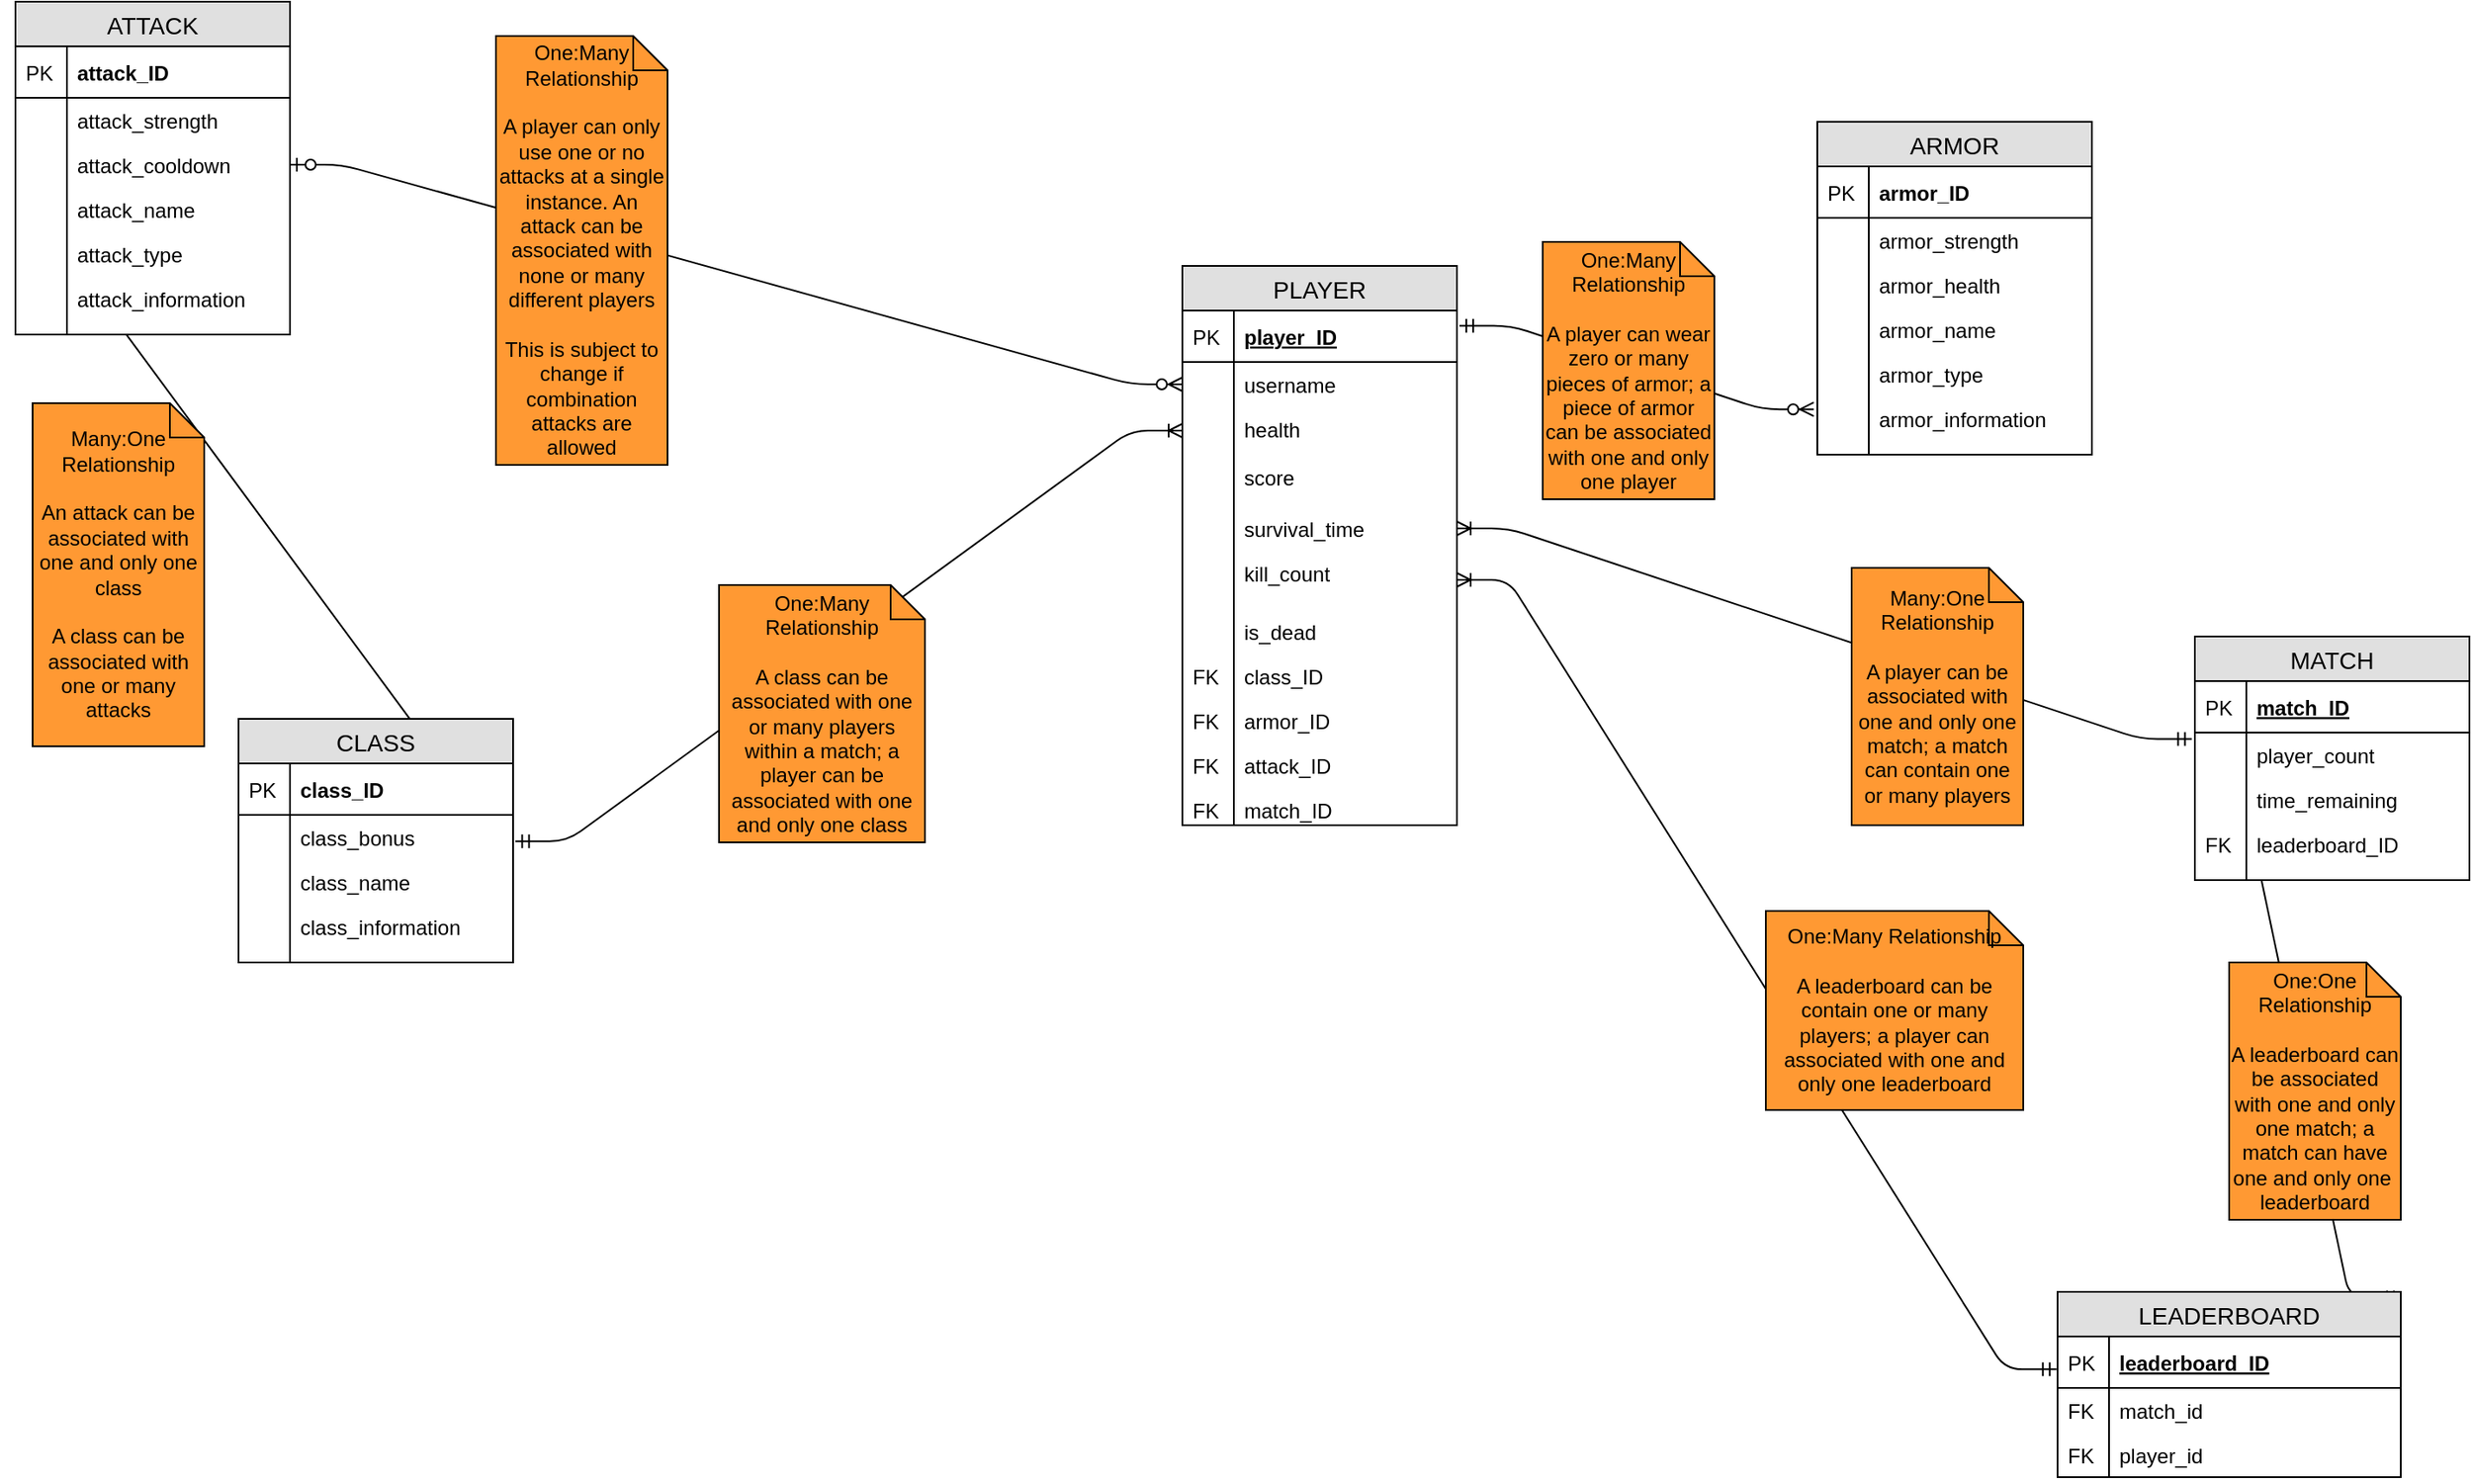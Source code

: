 <mxfile version="13.6.2" type="device"><diagram id="R2lEEEUBdFMjLlhIrx00" name="Page-1"><mxGraphModel dx="2008" dy="1775" grid="1" gridSize="10" guides="1" tooltips="1" connect="1" arrows="1" fold="1" page="1" pageScale="1" pageWidth="850" pageHeight="1100" math="0" shadow="0" extFonts="Permanent Marker^https://fonts.googleapis.com/css?family=Permanent+Marker"><root><mxCell id="0"/><mxCell id="1" parent="0"/><mxCell id="u8r4atgd4e7ZIDanf7BI-53" value="" style="edgeStyle=entityRelationEdgeStyle;fontSize=12;html=1;endArrow=ERmandOne;startArrow=ERoneToMany;entryX=-0.011;entryY=0.143;entryDx=0;entryDy=0;entryPerimeter=0;exitX=1;exitY=0.5;exitDx=0;exitDy=0;" parent="1" source="D_x3WBkVAasMpMiy9x4C-52" target="D_x3WBkVAasMpMiy9x4C-61" edge="1"><mxGeometry width="100" height="100" relative="1" as="geometry"><mxPoint x="610" y="-31" as="sourcePoint"/><mxPoint x="930" y="170" as="targetPoint"/></mxGeometry></mxCell><mxCell id="u8r4atgd4e7ZIDanf7BI-45" value="" style="edgeStyle=entityRelationEdgeStyle;fontSize=12;html=1;endArrow=ERoneToMany;startArrow=ERmandOne;entryX=0;entryY=0.5;entryDx=0;entryDy=0;exitX=1;exitY=0.5;exitDx=0;exitDy=0;" parent="1" source="u8r4atgd4e7ZIDanf7BI-26" target="D_x3WBkVAasMpMiy9x4C-38" edge="1"><mxGeometry width="100" height="100" relative="1" as="geometry"><mxPoint x="120" y="-52" as="sourcePoint"/><mxPoint x="120" y="-255" as="targetPoint"/><Array as="points"><mxPoint x="120" y="-100"/></Array></mxGeometry></mxCell><mxCell id="D_x3WBkVAasMpMiy9x4C-56" value="" style="edgeStyle=entityRelationEdgeStyle;fontSize=12;html=1;endArrow=ERzeroToMany;startArrow=ERzeroToOne;exitX=1;exitY=0.5;exitDx=0;exitDy=0;entryX=0;entryY=0.5;entryDx=0;entryDy=0;" parent="1" source="D_x3WBkVAasMpMiy9x4C-17" target="D_x3WBkVAasMpMiy9x4C-26" edge="1"><mxGeometry width="100" height="100" relative="1" as="geometry"><mxPoint x="300" y="289" as="sourcePoint"/><mxPoint x="420" y="150" as="targetPoint"/></mxGeometry></mxCell><mxCell id="D_x3WBkVAasMpMiy9x4C-57" value="One:Many Relationship&lt;br&gt;&lt;br&gt;A player can only use one or no attacks at a single instance. An attack can be associated with none or many different players&lt;br&gt;&lt;br&gt;This is subject to change if combination attacks are allowed" style="shape=note;size=20;whiteSpace=wrap;html=1;fillColor=#FF9933;" parent="1" vertex="1"><mxGeometry x="50" y="-380" width="100" height="250" as="geometry"/></mxCell><mxCell id="D_x3WBkVAasMpMiy9x4C-132" value="" style="edgeStyle=entityRelationEdgeStyle;fontSize=12;html=1;endArrow=ERmandOne;startArrow=ERmandOne;exitX=1;exitY=0.03;exitDx=0;exitDy=0;exitPerimeter=0;entryX=0;entryY=0.692;entryDx=0;entryDy=0;entryPerimeter=0;" parent="1" source="D_x3WBkVAasMpMiy9x4C-100" target="D_x3WBkVAasMpMiy9x4C-63" edge="1"><mxGeometry width="100" height="100" relative="1" as="geometry"><mxPoint x="300" y="501" as="sourcePoint"/><mxPoint x="720" y="170" as="targetPoint"/></mxGeometry></mxCell><mxCell id="D_x3WBkVAasMpMiy9x4C-134" value="One:One Relationship&lt;br&gt;&lt;br&gt;A leaderboard can be associated with one and only one match; a match can have one and only one&amp;nbsp;&lt;br&gt;leaderboard" style="shape=note;size=20;whiteSpace=wrap;html=1;fillColor=#FF9933;" parent="1" vertex="1"><mxGeometry x="1060" y="160" width="100" height="150" as="geometry"/></mxCell><mxCell id="u8r4atgd4e7ZIDanf7BI-21" value="" style="edgeStyle=entityRelationEdgeStyle;fontSize=12;html=1;endArrow=ERzeroToMany;startArrow=ERmandOne;entryX=-0.013;entryY=0.292;entryDx=0;entryDy=0;entryPerimeter=0;exitX=1.009;exitY=0.294;exitDx=0;exitDy=0;exitPerimeter=0;" parent="1" source="D_x3WBkVAasMpMiy9x4C-24" target="u8r4atgd4e7ZIDanf7BI-15" edge="1"><mxGeometry width="100" height="100" relative="1" as="geometry"><mxPoint x="640" y="-70" as="sourcePoint"/><mxPoint x="740" y="-170" as="targetPoint"/></mxGeometry></mxCell><mxCell id="u8r4atgd4e7ZIDanf7BI-22" value="One:Many Relationship&lt;br&gt;&lt;br&gt;A player can wear zero or many pieces of armor; a piece of armor can be associated with one and only one player" style="shape=note;size=20;whiteSpace=wrap;html=1;fillColor=#FF9933;" parent="1" vertex="1"><mxGeometry x="660" y="-260" width="100" height="150" as="geometry"/></mxCell><mxCell id="u8r4atgd4e7ZIDanf7BI-4" value="ARMOR" style="swimlane;fontStyle=0;childLayout=stackLayout;horizontal=1;startSize=26;fillColor=#e0e0e0;horizontalStack=0;resizeParent=1;resizeParentMax=0;resizeLast=0;collapsible=1;marginBottom=0;swimlaneFillColor=#ffffff;align=center;fontSize=14;" parent="1" vertex="1"><mxGeometry x="820" y="-330" width="160" height="194" as="geometry"/></mxCell><mxCell id="u8r4atgd4e7ZIDanf7BI-5" value="armor_ID" style="shape=partialRectangle;top=0;left=0;right=0;bottom=1;align=left;verticalAlign=middle;fillColor=none;spacingLeft=34;spacingRight=4;overflow=hidden;rotatable=0;points=[[0,0.5],[1,0.5]];portConstraint=eastwest;dropTarget=0;fontStyle=1;fontSize=12;" parent="u8r4atgd4e7ZIDanf7BI-4" vertex="1"><mxGeometry y="26" width="160" height="30" as="geometry"/></mxCell><mxCell id="u8r4atgd4e7ZIDanf7BI-6" value="PK" style="shape=partialRectangle;top=0;left=0;bottom=0;fillColor=none;align=left;verticalAlign=middle;spacingLeft=4;spacingRight=4;overflow=hidden;rotatable=0;points=[];portConstraint=eastwest;part=1;fontSize=12;" parent="u8r4atgd4e7ZIDanf7BI-5" vertex="1" connectable="0"><mxGeometry width="30" height="30" as="geometry"/></mxCell><mxCell id="u8r4atgd4e7ZIDanf7BI-7" value="armor_strength" style="shape=partialRectangle;top=0;left=0;right=0;bottom=0;align=left;verticalAlign=top;fillColor=none;spacingLeft=34;spacingRight=4;overflow=hidden;rotatable=0;points=[[0,0.5],[1,0.5]];portConstraint=eastwest;dropTarget=0;fontSize=12;" parent="u8r4atgd4e7ZIDanf7BI-4" vertex="1"><mxGeometry y="56" width="160" height="26" as="geometry"/></mxCell><mxCell id="u8r4atgd4e7ZIDanf7BI-8" value="" style="shape=partialRectangle;top=0;left=0;bottom=0;fillColor=none;align=left;verticalAlign=top;spacingLeft=4;spacingRight=4;overflow=hidden;rotatable=0;points=[];portConstraint=eastwest;part=1;fontSize=12;" parent="u8r4atgd4e7ZIDanf7BI-7" vertex="1" connectable="0"><mxGeometry width="30" height="26" as="geometry"/></mxCell><mxCell id="u8r4atgd4e7ZIDanf7BI-9" value="armor_health" style="shape=partialRectangle;top=0;left=0;right=0;bottom=0;align=left;verticalAlign=top;fillColor=none;spacingLeft=34;spacingRight=4;overflow=hidden;rotatable=0;points=[[0,0.5],[1,0.5]];portConstraint=eastwest;dropTarget=0;fontSize=12;" parent="u8r4atgd4e7ZIDanf7BI-4" vertex="1"><mxGeometry y="82" width="160" height="26" as="geometry"/></mxCell><mxCell id="u8r4atgd4e7ZIDanf7BI-10" value="" style="shape=partialRectangle;top=0;left=0;bottom=0;fillColor=none;align=left;verticalAlign=top;spacingLeft=4;spacingRight=4;overflow=hidden;rotatable=0;points=[];portConstraint=eastwest;part=1;fontSize=12;" parent="u8r4atgd4e7ZIDanf7BI-9" vertex="1" connectable="0"><mxGeometry width="30" height="26" as="geometry"/></mxCell><mxCell id="u8r4atgd4e7ZIDanf7BI-11" value="armor_name" style="shape=partialRectangle;top=0;left=0;right=0;bottom=0;align=left;verticalAlign=top;fillColor=none;spacingLeft=34;spacingRight=4;overflow=hidden;rotatable=0;points=[[0,0.5],[1,0.5]];portConstraint=eastwest;dropTarget=0;fontSize=12;" parent="u8r4atgd4e7ZIDanf7BI-4" vertex="1"><mxGeometry y="108" width="160" height="26" as="geometry"/></mxCell><mxCell id="u8r4atgd4e7ZIDanf7BI-12" value="" style="shape=partialRectangle;top=0;left=0;bottom=0;fillColor=none;align=left;verticalAlign=top;spacingLeft=4;spacingRight=4;overflow=hidden;rotatable=0;points=[];portConstraint=eastwest;part=1;fontSize=12;" parent="u8r4atgd4e7ZIDanf7BI-11" vertex="1" connectable="0"><mxGeometry width="30" height="26" as="geometry"/></mxCell><mxCell id="u8r4atgd4e7ZIDanf7BI-13" value="armor_type" style="shape=partialRectangle;top=0;left=0;right=0;bottom=0;align=left;verticalAlign=top;fillColor=none;spacingLeft=34;spacingRight=4;overflow=hidden;rotatable=0;points=[[0,0.5],[1,0.5]];portConstraint=eastwest;dropTarget=0;fontSize=12;" parent="u8r4atgd4e7ZIDanf7BI-4" vertex="1"><mxGeometry y="134" width="160" height="26" as="geometry"/></mxCell><mxCell id="u8r4atgd4e7ZIDanf7BI-14" value="" style="shape=partialRectangle;top=0;left=0;bottom=0;fillColor=none;align=left;verticalAlign=top;spacingLeft=4;spacingRight=4;overflow=hidden;rotatable=0;points=[];portConstraint=eastwest;part=1;fontSize=12;" parent="u8r4atgd4e7ZIDanf7BI-13" vertex="1" connectable="0"><mxGeometry width="30" height="26" as="geometry"/></mxCell><mxCell id="u8r4atgd4e7ZIDanf7BI-15" value="armor_information" style="shape=partialRectangle;top=0;left=0;right=0;bottom=0;align=left;verticalAlign=top;fillColor=none;spacingLeft=34;spacingRight=4;overflow=hidden;rotatable=0;points=[[0,0.5],[1,0.5]];portConstraint=eastwest;dropTarget=0;fontSize=12;" parent="u8r4atgd4e7ZIDanf7BI-4" vertex="1"><mxGeometry y="160" width="160" height="26" as="geometry"/></mxCell><mxCell id="u8r4atgd4e7ZIDanf7BI-16" value="" style="shape=partialRectangle;top=0;left=0;bottom=0;fillColor=none;align=left;verticalAlign=top;spacingLeft=4;spacingRight=4;overflow=hidden;rotatable=0;points=[];portConstraint=eastwest;part=1;fontSize=12;" parent="u8r4atgd4e7ZIDanf7BI-15" vertex="1" connectable="0"><mxGeometry width="30" height="26" as="geometry"/></mxCell><mxCell id="u8r4atgd4e7ZIDanf7BI-19" value="" style="shape=partialRectangle;top=0;left=0;right=0;bottom=0;align=left;verticalAlign=top;fillColor=none;spacingLeft=34;spacingRight=4;overflow=hidden;rotatable=0;points=[[0,0.5],[1,0.5]];portConstraint=eastwest;dropTarget=0;fontSize=12;" parent="u8r4atgd4e7ZIDanf7BI-4" vertex="1"><mxGeometry y="186" width="160" height="8" as="geometry"/></mxCell><mxCell id="u8r4atgd4e7ZIDanf7BI-20" value="" style="shape=partialRectangle;top=0;left=0;bottom=0;fillColor=none;align=left;verticalAlign=top;spacingLeft=4;spacingRight=4;overflow=hidden;rotatable=0;points=[];portConstraint=eastwest;part=1;fontSize=12;" parent="u8r4atgd4e7ZIDanf7BI-19" vertex="1" connectable="0"><mxGeometry width="30" height="8" as="geometry"/></mxCell><mxCell id="u8r4atgd4e7ZIDanf7BI-42" value="" style="edgeStyle=entityRelationEdgeStyle;fontSize=12;html=1;endArrow=ERoneToMany;startArrow=ERmandOne;entryX=0;entryY=0.5;entryDx=0;entryDy=0;exitX=1.008;exitY=0.591;exitDx=0;exitDy=0;exitPerimeter=0;" parent="1" source="u8r4atgd4e7ZIDanf7BI-28" target="D_x3WBkVAasMpMiy9x4C-48" edge="1"><mxGeometry width="100" height="100" relative="1" as="geometry"><mxPoint x="-30" y="217" as="sourcePoint"/><mxPoint x="350" y="-368" as="targetPoint"/></mxGeometry></mxCell><mxCell id="u8r4atgd4e7ZIDanf7BI-43" value="Many:One Relationship&lt;br&gt;&lt;br&gt;An attack can be associated with one and only one class&lt;br&gt;&lt;br&gt;A class can be associated with one or many attacks" style="shape=note;size=20;whiteSpace=wrap;html=1;fillColor=#FF9933;" parent="1" vertex="1"><mxGeometry x="-220" y="-166" width="100" height="200" as="geometry"/></mxCell><mxCell id="u8r4atgd4e7ZIDanf7BI-47" value="One:Many Relationship&lt;br&gt;&lt;br&gt;A class can be associated with one or many players within a match; a player can be associated with one and only one class" style="shape=note;size=20;whiteSpace=wrap;html=1;fillColor=#FF9933;" parent="1" vertex="1"><mxGeometry x="180" y="-60" width="120" height="150" as="geometry"/></mxCell><mxCell id="D_x3WBkVAasMpMiy9x4C-23" value="PLAYER" style="swimlane;fontStyle=0;childLayout=stackLayout;horizontal=1;startSize=26;fillColor=#e0e0e0;horizontalStack=0;resizeParent=1;resizeParentMax=0;resizeLast=0;collapsible=1;marginBottom=0;swimlaneFillColor=#ffffff;align=center;fontSize=14;" parent="1" vertex="1"><mxGeometry x="450" y="-246" width="160" height="326" as="geometry"/></mxCell><mxCell id="D_x3WBkVAasMpMiy9x4C-24" value="player_ID" style="shape=partialRectangle;top=0;left=0;right=0;bottom=1;align=left;verticalAlign=middle;fillColor=none;spacingLeft=34;spacingRight=4;overflow=hidden;rotatable=0;points=[[0,0.5],[1,0.5]];portConstraint=eastwest;dropTarget=0;fontStyle=5;fontSize=12;" parent="D_x3WBkVAasMpMiy9x4C-23" vertex="1"><mxGeometry y="26" width="160" height="30" as="geometry"/></mxCell><mxCell id="D_x3WBkVAasMpMiy9x4C-25" value="PK" style="shape=partialRectangle;top=0;left=0;bottom=0;fillColor=none;align=left;verticalAlign=middle;spacingLeft=4;spacingRight=4;overflow=hidden;rotatable=0;points=[];portConstraint=eastwest;part=1;fontSize=12;" parent="D_x3WBkVAasMpMiy9x4C-24" vertex="1" connectable="0"><mxGeometry width="30" height="30" as="geometry"/></mxCell><mxCell id="D_x3WBkVAasMpMiy9x4C-26" value="username" style="shape=partialRectangle;top=0;left=0;right=0;bottom=0;align=left;verticalAlign=top;fillColor=none;spacingLeft=34;spacingRight=4;overflow=hidden;rotatable=0;points=[[0,0.5],[1,0.5]];portConstraint=eastwest;dropTarget=0;fontSize=12;" parent="D_x3WBkVAasMpMiy9x4C-23" vertex="1"><mxGeometry y="56" width="160" height="26" as="geometry"/></mxCell><mxCell id="D_x3WBkVAasMpMiy9x4C-27" value="" style="shape=partialRectangle;top=0;left=0;bottom=0;fillColor=none;align=left;verticalAlign=top;spacingLeft=4;spacingRight=4;overflow=hidden;rotatable=0;points=[];portConstraint=eastwest;part=1;fontSize=12;" parent="D_x3WBkVAasMpMiy9x4C-26" vertex="1" connectable="0"><mxGeometry width="30" height="26" as="geometry"/></mxCell><mxCell id="D_x3WBkVAasMpMiy9x4C-48" value="health" style="shape=partialRectangle;top=0;left=0;right=0;bottom=0;align=left;verticalAlign=top;fillColor=none;spacingLeft=34;spacingRight=4;overflow=hidden;rotatable=0;points=[[0,0.5],[1,0.5]];portConstraint=eastwest;dropTarget=0;fontSize=12;" parent="D_x3WBkVAasMpMiy9x4C-23" vertex="1"><mxGeometry y="82" width="160" height="28" as="geometry"/></mxCell><mxCell id="D_x3WBkVAasMpMiy9x4C-49" value="" style="shape=partialRectangle;top=0;left=0;bottom=0;fillColor=none;align=left;verticalAlign=top;spacingLeft=4;spacingRight=4;overflow=hidden;rotatable=0;points=[];portConstraint=eastwest;part=1;fontSize=12;" parent="D_x3WBkVAasMpMiy9x4C-48" vertex="1" connectable="0"><mxGeometry width="30" height="28" as="geometry"/></mxCell><mxCell id="u8r4atgd4e7ZIDanf7BI-72" value="score&#10;" style="shape=partialRectangle;top=0;left=0;right=0;bottom=0;align=left;verticalAlign=top;fillColor=none;spacingLeft=34;spacingRight=4;overflow=hidden;rotatable=0;points=[[0,0.5],[1,0.5]];portConstraint=eastwest;dropTarget=0;fontSize=12;" parent="D_x3WBkVAasMpMiy9x4C-23" vertex="1"><mxGeometry y="110" width="160" height="30" as="geometry"/></mxCell><mxCell id="u8r4atgd4e7ZIDanf7BI-73" value="" style="shape=partialRectangle;top=0;left=0;bottom=0;fillColor=none;align=left;verticalAlign=top;spacingLeft=4;spacingRight=4;overflow=hidden;rotatable=0;points=[];portConstraint=eastwest;part=1;fontSize=12;" parent="u8r4atgd4e7ZIDanf7BI-72" vertex="1" connectable="0"><mxGeometry width="30" height="30" as="geometry"/></mxCell><mxCell id="D_x3WBkVAasMpMiy9x4C-52" value="survival_time" style="shape=partialRectangle;top=0;left=0;right=0;bottom=0;align=left;verticalAlign=top;fillColor=none;spacingLeft=34;spacingRight=4;overflow=hidden;rotatable=0;points=[[0,0.5],[1,0.5]];portConstraint=eastwest;dropTarget=0;fontSize=12;" parent="D_x3WBkVAasMpMiy9x4C-23" vertex="1"><mxGeometry y="140" width="160" height="26" as="geometry"/></mxCell><mxCell id="D_x3WBkVAasMpMiy9x4C-53" value="" style="shape=partialRectangle;top=0;left=0;bottom=0;fillColor=none;align=left;verticalAlign=top;spacingLeft=4;spacingRight=4;overflow=hidden;rotatable=0;points=[];portConstraint=eastwest;part=1;fontSize=12;" parent="D_x3WBkVAasMpMiy9x4C-52" vertex="1" connectable="0"><mxGeometry width="30" height="26" as="geometry"/></mxCell><mxCell id="D_x3WBkVAasMpMiy9x4C-30" value="kill_count" style="shape=partialRectangle;top=0;left=0;right=0;bottom=0;align=left;verticalAlign=top;fillColor=none;spacingLeft=34;spacingRight=4;overflow=hidden;rotatable=0;points=[[0,0.5],[1,0.5]];portConstraint=eastwest;dropTarget=0;fontSize=12;" parent="D_x3WBkVAasMpMiy9x4C-23" vertex="1"><mxGeometry y="166" width="160" height="34" as="geometry"/></mxCell><mxCell id="D_x3WBkVAasMpMiy9x4C-31" value="" style="shape=partialRectangle;top=0;left=0;bottom=0;fillColor=none;align=left;verticalAlign=top;spacingLeft=4;spacingRight=4;overflow=hidden;rotatable=0;points=[];portConstraint=eastwest;part=1;fontSize=12;" parent="D_x3WBkVAasMpMiy9x4C-30" vertex="1" connectable="0"><mxGeometry width="30" height="34" as="geometry"/></mxCell><mxCell id="AInrQv52wTnlDQUxydWt-1" value="is_dead" style="shape=partialRectangle;top=0;left=0;right=0;bottom=0;align=left;verticalAlign=top;fillColor=none;spacingLeft=34;spacingRight=4;overflow=hidden;rotatable=0;points=[[0,0.5],[1,0.5]];portConstraint=eastwest;dropTarget=0;fontSize=12;" parent="D_x3WBkVAasMpMiy9x4C-23" vertex="1"><mxGeometry y="200" width="160" height="26" as="geometry"/></mxCell><mxCell id="AInrQv52wTnlDQUxydWt-2" value="" style="shape=partialRectangle;top=0;left=0;bottom=0;fillColor=none;align=left;verticalAlign=top;spacingLeft=4;spacingRight=4;overflow=hidden;rotatable=0;points=[];portConstraint=eastwest;part=1;fontSize=12;" parent="AInrQv52wTnlDQUxydWt-1" vertex="1" connectable="0"><mxGeometry width="30" height="26" as="geometry"/></mxCell><mxCell id="u8r4atgd4e7ZIDanf7BI-60" value="class_ID" style="shape=partialRectangle;top=0;left=0;right=0;bottom=0;align=left;verticalAlign=top;fillColor=none;spacingLeft=34;spacingRight=4;overflow=hidden;rotatable=0;points=[[0,0.5],[1,0.5]];portConstraint=eastwest;dropTarget=0;fontSize=12;" parent="D_x3WBkVAasMpMiy9x4C-23" vertex="1"><mxGeometry y="226" width="160" height="26" as="geometry"/></mxCell><mxCell id="u8r4atgd4e7ZIDanf7BI-61" value="FK" style="shape=partialRectangle;top=0;left=0;bottom=0;fillColor=none;align=left;verticalAlign=top;spacingLeft=4;spacingRight=4;overflow=hidden;rotatable=0;points=[];portConstraint=eastwest;part=1;fontSize=12;" parent="u8r4atgd4e7ZIDanf7BI-60" vertex="1" connectable="0"><mxGeometry width="30" height="26" as="geometry"/></mxCell><mxCell id="u8r4atgd4e7ZIDanf7BI-62" value="armor_ID" style="shape=partialRectangle;top=0;left=0;right=0;bottom=0;align=left;verticalAlign=top;fillColor=none;spacingLeft=34;spacingRight=4;overflow=hidden;rotatable=0;points=[[0,0.5],[1,0.5]];portConstraint=eastwest;dropTarget=0;fontSize=12;" parent="D_x3WBkVAasMpMiy9x4C-23" vertex="1"><mxGeometry y="252" width="160" height="26" as="geometry"/></mxCell><mxCell id="u8r4atgd4e7ZIDanf7BI-63" value="FK" style="shape=partialRectangle;top=0;left=0;bottom=0;fillColor=none;align=left;verticalAlign=top;spacingLeft=4;spacingRight=4;overflow=hidden;rotatable=0;points=[];portConstraint=eastwest;part=1;fontSize=12;" parent="u8r4atgd4e7ZIDanf7BI-62" vertex="1" connectable="0"><mxGeometry width="30" height="26" as="geometry"/></mxCell><mxCell id="u8r4atgd4e7ZIDanf7BI-64" value="attack_ID" style="shape=partialRectangle;top=0;left=0;right=0;bottom=0;align=left;verticalAlign=top;fillColor=none;spacingLeft=34;spacingRight=4;overflow=hidden;rotatable=0;points=[[0,0.5],[1,0.5]];portConstraint=eastwest;dropTarget=0;fontSize=12;" parent="D_x3WBkVAasMpMiy9x4C-23" vertex="1"><mxGeometry y="278" width="160" height="26" as="geometry"/></mxCell><mxCell id="u8r4atgd4e7ZIDanf7BI-65" value="FK" style="shape=partialRectangle;top=0;left=0;bottom=0;fillColor=none;align=left;verticalAlign=top;spacingLeft=4;spacingRight=4;overflow=hidden;rotatable=0;points=[];portConstraint=eastwest;part=1;fontSize=12;" parent="u8r4atgd4e7ZIDanf7BI-64" vertex="1" connectable="0"><mxGeometry width="30" height="26" as="geometry"/></mxCell><mxCell id="u8r4atgd4e7ZIDanf7BI-66" value="match_ID" style="shape=partialRectangle;top=0;left=0;right=0;bottom=0;align=left;verticalAlign=top;fillColor=none;spacingLeft=34;spacingRight=4;overflow=hidden;rotatable=0;points=[[0,0.5],[1,0.5]];portConstraint=eastwest;dropTarget=0;fontSize=12;" parent="D_x3WBkVAasMpMiy9x4C-23" vertex="1"><mxGeometry y="304" width="160" height="22" as="geometry"/></mxCell><mxCell id="u8r4atgd4e7ZIDanf7BI-67" value="FK" style="shape=partialRectangle;top=0;left=0;bottom=0;fillColor=none;align=left;verticalAlign=top;spacingLeft=4;spacingRight=4;overflow=hidden;rotatable=0;points=[];portConstraint=eastwest;part=1;fontSize=12;" parent="u8r4atgd4e7ZIDanf7BI-66" vertex="1" connectable="0"><mxGeometry width="30" height="22" as="geometry"/></mxCell><mxCell id="u8r4atgd4e7ZIDanf7BI-52" value="Many:One Relationship&lt;br&gt;&lt;br&gt;A player can be associated with one and only one match; a match can contain one or many players" style="shape=note;size=20;whiteSpace=wrap;html=1;fillColor=#FF9933;" parent="1" vertex="1"><mxGeometry x="840" y="-70" width="100" height="150" as="geometry"/></mxCell><mxCell id="u8r4atgd4e7ZIDanf7BI-108" value="" style="edgeStyle=entityRelationEdgeStyle;fontSize=12;html=1;endArrow=ERmandOne;startArrow=ERoneToMany;entryX=-0.003;entryY=0.638;entryDx=0;entryDy=0;entryPerimeter=0;" parent="1" source="D_x3WBkVAasMpMiy9x4C-30" target="D_x3WBkVAasMpMiy9x4C-101" edge="1"><mxGeometry width="100" height="100" relative="1" as="geometry"><mxPoint x="611.76" y="101.28" as="sourcePoint"/><mxPoint x="480" y="310" as="targetPoint"/></mxGeometry></mxCell><mxCell id="u8r4atgd4e7ZIDanf7BI-109" value="One:Many Relationship&lt;br&gt;&lt;br&gt;A leaderboard can be contain one or many players; a player can associated with one and only one leaderboard" style="shape=note;size=20;whiteSpace=wrap;html=1;fillColor=#FF9933;" parent="1" vertex="1"><mxGeometry x="790" y="130" width="150" height="116" as="geometry"/></mxCell><mxCell id="D_x3WBkVAasMpMiy9x4C-58" value="MATCH" style="swimlane;fontStyle=0;childLayout=stackLayout;horizontal=1;startSize=26;fillColor=#e0e0e0;horizontalStack=0;resizeParent=1;resizeParentMax=0;resizeLast=0;collapsible=1;marginBottom=0;swimlaneFillColor=#ffffff;align=center;fontSize=14;" parent="1" vertex="1"><mxGeometry x="1040" y="-30" width="160" height="142" as="geometry"/></mxCell><mxCell id="D_x3WBkVAasMpMiy9x4C-59" value="match_ID" style="shape=partialRectangle;top=0;left=0;right=0;bottom=1;align=left;verticalAlign=middle;fillColor=none;spacingLeft=34;spacingRight=4;overflow=hidden;rotatable=0;points=[[0,0.5],[1,0.5]];portConstraint=eastwest;dropTarget=0;fontStyle=5;fontSize=12;" parent="D_x3WBkVAasMpMiy9x4C-58" vertex="1"><mxGeometry y="26" width="160" height="30" as="geometry"/></mxCell><mxCell id="D_x3WBkVAasMpMiy9x4C-60" value="PK" style="shape=partialRectangle;top=0;left=0;bottom=0;fillColor=none;align=left;verticalAlign=middle;spacingLeft=4;spacingRight=4;overflow=hidden;rotatable=0;points=[];portConstraint=eastwest;part=1;fontSize=12;" parent="D_x3WBkVAasMpMiy9x4C-59" vertex="1" connectable="0"><mxGeometry width="30" height="30" as="geometry"/></mxCell><mxCell id="D_x3WBkVAasMpMiy9x4C-61" value="player_count" style="shape=partialRectangle;top=0;left=0;right=0;bottom=0;align=left;verticalAlign=top;fillColor=none;spacingLeft=34;spacingRight=4;overflow=hidden;rotatable=0;points=[[0,0.5],[1,0.5]];portConstraint=eastwest;dropTarget=0;fontSize=12;" parent="D_x3WBkVAasMpMiy9x4C-58" vertex="1"><mxGeometry y="56" width="160" height="26" as="geometry"/></mxCell><mxCell id="D_x3WBkVAasMpMiy9x4C-62" value="" style="shape=partialRectangle;top=0;left=0;bottom=0;fillColor=none;align=left;verticalAlign=top;spacingLeft=4;spacingRight=4;overflow=hidden;rotatable=0;points=[];portConstraint=eastwest;part=1;fontSize=12;" parent="D_x3WBkVAasMpMiy9x4C-61" vertex="1" connectable="0"><mxGeometry width="30" height="26" as="geometry"/></mxCell><mxCell id="D_x3WBkVAasMpMiy9x4C-63" value="time_remaining" style="shape=partialRectangle;top=0;left=0;right=0;bottom=0;align=left;verticalAlign=top;fillColor=none;spacingLeft=34;spacingRight=4;overflow=hidden;rotatable=0;points=[[0,0.5],[1,0.5]];portConstraint=eastwest;dropTarget=0;fontSize=12;" parent="D_x3WBkVAasMpMiy9x4C-58" vertex="1"><mxGeometry y="82" width="160" height="26" as="geometry"/></mxCell><mxCell id="D_x3WBkVAasMpMiy9x4C-64" value="" style="shape=partialRectangle;top=0;left=0;bottom=0;fillColor=none;align=left;verticalAlign=top;spacingLeft=4;spacingRight=4;overflow=hidden;rotatable=0;points=[];portConstraint=eastwest;part=1;fontSize=12;" parent="D_x3WBkVAasMpMiy9x4C-63" vertex="1" connectable="0"><mxGeometry width="30" height="26" as="geometry"/></mxCell><mxCell id="D_x3WBkVAasMpMiy9x4C-65" value="leaderboard_ID" style="shape=partialRectangle;top=0;left=0;right=0;bottom=0;align=left;verticalAlign=top;fillColor=none;spacingLeft=34;spacingRight=4;overflow=hidden;rotatable=0;points=[[0,0.5],[1,0.5]];portConstraint=eastwest;dropTarget=0;fontSize=12;" parent="D_x3WBkVAasMpMiy9x4C-58" vertex="1"><mxGeometry y="108" width="160" height="26" as="geometry"/></mxCell><mxCell id="D_x3WBkVAasMpMiy9x4C-66" value="FK" style="shape=partialRectangle;top=0;left=0;bottom=0;fillColor=none;align=left;verticalAlign=top;spacingLeft=4;spacingRight=4;overflow=hidden;rotatable=0;points=[];portConstraint=eastwest;part=1;fontSize=12;" parent="D_x3WBkVAasMpMiy9x4C-65" vertex="1" connectable="0"><mxGeometry width="30" height="26" as="geometry"/></mxCell><mxCell id="D_x3WBkVAasMpMiy9x4C-73" value="" style="shape=partialRectangle;top=0;left=0;right=0;bottom=0;align=left;verticalAlign=top;fillColor=none;spacingLeft=34;spacingRight=4;overflow=hidden;rotatable=0;points=[[0,0.5],[1,0.5]];portConstraint=eastwest;dropTarget=0;fontSize=12;" parent="D_x3WBkVAasMpMiy9x4C-58" vertex="1"><mxGeometry y="134" width="160" height="8" as="geometry"/></mxCell><mxCell id="D_x3WBkVAasMpMiy9x4C-74" value="" style="shape=partialRectangle;top=0;left=0;bottom=0;fillColor=none;align=left;verticalAlign=top;spacingLeft=4;spacingRight=4;overflow=hidden;rotatable=0;points=[];portConstraint=eastwest;part=1;fontSize=12;" parent="D_x3WBkVAasMpMiy9x4C-73" vertex="1" connectable="0"><mxGeometry width="30" height="8" as="geometry"/></mxCell><mxCell id="D_x3WBkVAasMpMiy9x4C-100" value="LEADERBOARD" style="swimlane;fontStyle=0;childLayout=stackLayout;horizontal=1;startSize=26;fillColor=#e0e0e0;horizontalStack=0;resizeParent=1;resizeParentMax=0;resizeLast=0;collapsible=1;marginBottom=0;swimlaneFillColor=#ffffff;align=center;fontSize=14;" parent="1" vertex="1"><mxGeometry x="960" y="352" width="200" height="108" as="geometry"/></mxCell><mxCell id="D_x3WBkVAasMpMiy9x4C-101" value="leaderboard_ID" style="shape=partialRectangle;top=0;left=0;right=0;bottom=1;align=left;verticalAlign=middle;fillColor=none;spacingLeft=34;spacingRight=4;overflow=hidden;rotatable=0;points=[[0,0.5],[1,0.5]];portConstraint=eastwest;dropTarget=0;fontStyle=5;fontSize=12;" parent="D_x3WBkVAasMpMiy9x4C-100" vertex="1"><mxGeometry y="26" width="200" height="30" as="geometry"/></mxCell><mxCell id="D_x3WBkVAasMpMiy9x4C-102" value="PK" style="shape=partialRectangle;top=0;left=0;bottom=0;fillColor=none;align=left;verticalAlign=middle;spacingLeft=4;spacingRight=4;overflow=hidden;rotatable=0;points=[];portConstraint=eastwest;part=1;fontSize=12;" parent="D_x3WBkVAasMpMiy9x4C-101" vertex="1" connectable="0"><mxGeometry width="30" height="30" as="geometry"/></mxCell><mxCell id="D_x3WBkVAasMpMiy9x4C-105" value="match_id" style="shape=partialRectangle;top=0;left=0;right=0;bottom=0;align=left;verticalAlign=top;fillColor=none;spacingLeft=34;spacingRight=4;overflow=hidden;rotatable=0;points=[[0,0.5],[1,0.5]];portConstraint=eastwest;dropTarget=0;fontSize=12;" parent="D_x3WBkVAasMpMiy9x4C-100" vertex="1"><mxGeometry y="56" width="200" height="26" as="geometry"/></mxCell><mxCell id="D_x3WBkVAasMpMiy9x4C-106" value="FK" style="shape=partialRectangle;top=0;left=0;bottom=0;fillColor=none;align=left;verticalAlign=top;spacingLeft=4;spacingRight=4;overflow=hidden;rotatable=0;points=[];portConstraint=eastwest;part=1;fontSize=12;" parent="D_x3WBkVAasMpMiy9x4C-105" vertex="1" connectable="0"><mxGeometry width="30" height="26" as="geometry"/></mxCell><mxCell id="D_x3WBkVAasMpMiy9x4C-103" value="player_id" style="shape=partialRectangle;top=0;left=0;right=0;bottom=0;align=left;verticalAlign=top;fillColor=none;spacingLeft=34;spacingRight=4;overflow=hidden;rotatable=0;points=[[0,0.5],[1,0.5]];portConstraint=eastwest;dropTarget=0;fontSize=12;" parent="D_x3WBkVAasMpMiy9x4C-100" vertex="1"><mxGeometry y="82" width="200" height="26" as="geometry"/></mxCell><mxCell id="D_x3WBkVAasMpMiy9x4C-104" value="FK" style="shape=partialRectangle;top=0;left=0;bottom=0;fillColor=none;align=left;verticalAlign=top;spacingLeft=4;spacingRight=4;overflow=hidden;rotatable=0;points=[];portConstraint=eastwest;part=1;fontSize=12;" parent="D_x3WBkVAasMpMiy9x4C-103" vertex="1" connectable="0"><mxGeometry width="30" height="26" as="geometry"/></mxCell><mxCell id="D_x3WBkVAasMpMiy9x4C-12" value="ATTACK" style="swimlane;fontStyle=0;childLayout=stackLayout;horizontal=1;startSize=26;fillColor=#e0e0e0;horizontalStack=0;resizeParent=1;resizeParentMax=0;resizeLast=0;collapsible=1;marginBottom=0;swimlaneFillColor=#ffffff;align=center;fontSize=14;" parent="1" vertex="1"><mxGeometry x="-230" y="-400" width="160" height="194" as="geometry"/></mxCell><mxCell id="D_x3WBkVAasMpMiy9x4C-13" value="attack_ID" style="shape=partialRectangle;top=0;left=0;right=0;bottom=1;align=left;verticalAlign=middle;fillColor=none;spacingLeft=34;spacingRight=4;overflow=hidden;rotatable=0;points=[[0,0.5],[1,0.5]];portConstraint=eastwest;dropTarget=0;fontStyle=1;fontSize=12;" parent="D_x3WBkVAasMpMiy9x4C-12" vertex="1"><mxGeometry y="26" width="160" height="30" as="geometry"/></mxCell><mxCell id="D_x3WBkVAasMpMiy9x4C-14" value="PK" style="shape=partialRectangle;top=0;left=0;bottom=0;fillColor=none;align=left;verticalAlign=middle;spacingLeft=4;spacingRight=4;overflow=hidden;rotatable=0;points=[];portConstraint=eastwest;part=1;fontSize=12;" parent="D_x3WBkVAasMpMiy9x4C-13" vertex="1" connectable="0"><mxGeometry width="30" height="30" as="geometry"/></mxCell><mxCell id="D_x3WBkVAasMpMiy9x4C-15" value="attack_strength" style="shape=partialRectangle;top=0;left=0;right=0;bottom=0;align=left;verticalAlign=top;fillColor=none;spacingLeft=34;spacingRight=4;overflow=hidden;rotatable=0;points=[[0,0.5],[1,0.5]];portConstraint=eastwest;dropTarget=0;fontSize=12;" parent="D_x3WBkVAasMpMiy9x4C-12" vertex="1"><mxGeometry y="56" width="160" height="26" as="geometry"/></mxCell><mxCell id="D_x3WBkVAasMpMiy9x4C-16" value="" style="shape=partialRectangle;top=0;left=0;bottom=0;fillColor=none;align=left;verticalAlign=top;spacingLeft=4;spacingRight=4;overflow=hidden;rotatable=0;points=[];portConstraint=eastwest;part=1;fontSize=12;" parent="D_x3WBkVAasMpMiy9x4C-15" vertex="1" connectable="0"><mxGeometry width="30" height="26" as="geometry"/></mxCell><mxCell id="D_x3WBkVAasMpMiy9x4C-17" value="attack_cooldown" style="shape=partialRectangle;top=0;left=0;right=0;bottom=0;align=left;verticalAlign=top;fillColor=none;spacingLeft=34;spacingRight=4;overflow=hidden;rotatable=0;points=[[0,0.5],[1,0.5]];portConstraint=eastwest;dropTarget=0;fontSize=12;" parent="D_x3WBkVAasMpMiy9x4C-12" vertex="1"><mxGeometry y="82" width="160" height="26" as="geometry"/></mxCell><mxCell id="D_x3WBkVAasMpMiy9x4C-18" value="" style="shape=partialRectangle;top=0;left=0;bottom=0;fillColor=none;align=left;verticalAlign=top;spacingLeft=4;spacingRight=4;overflow=hidden;rotatable=0;points=[];portConstraint=eastwest;part=1;fontSize=12;" parent="D_x3WBkVAasMpMiy9x4C-17" vertex="1" connectable="0"><mxGeometry width="30" height="26" as="geometry"/></mxCell><mxCell id="D_x3WBkVAasMpMiy9x4C-19" value="attack_name" style="shape=partialRectangle;top=0;left=0;right=0;bottom=0;align=left;verticalAlign=top;fillColor=none;spacingLeft=34;spacingRight=4;overflow=hidden;rotatable=0;points=[[0,0.5],[1,0.5]];portConstraint=eastwest;dropTarget=0;fontSize=12;" parent="D_x3WBkVAasMpMiy9x4C-12" vertex="1"><mxGeometry y="108" width="160" height="26" as="geometry"/></mxCell><mxCell id="D_x3WBkVAasMpMiy9x4C-20" value="" style="shape=partialRectangle;top=0;left=0;bottom=0;fillColor=none;align=left;verticalAlign=top;spacingLeft=4;spacingRight=4;overflow=hidden;rotatable=0;points=[];portConstraint=eastwest;part=1;fontSize=12;" parent="D_x3WBkVAasMpMiy9x4C-19" vertex="1" connectable="0"><mxGeometry width="30" height="26" as="geometry"/></mxCell><mxCell id="D_x3WBkVAasMpMiy9x4C-38" value="attack_type" style="shape=partialRectangle;top=0;left=0;right=0;bottom=0;align=left;verticalAlign=top;fillColor=none;spacingLeft=34;spacingRight=4;overflow=hidden;rotatable=0;points=[[0,0.5],[1,0.5]];portConstraint=eastwest;dropTarget=0;fontSize=12;" parent="D_x3WBkVAasMpMiy9x4C-12" vertex="1"><mxGeometry y="134" width="160" height="26" as="geometry"/></mxCell><mxCell id="D_x3WBkVAasMpMiy9x4C-39" value="" style="shape=partialRectangle;top=0;left=0;bottom=0;fillColor=none;align=left;verticalAlign=top;spacingLeft=4;spacingRight=4;overflow=hidden;rotatable=0;points=[];portConstraint=eastwest;part=1;fontSize=12;" parent="D_x3WBkVAasMpMiy9x4C-38" vertex="1" connectable="0"><mxGeometry width="30" height="26" as="geometry"/></mxCell><mxCell id="D_x3WBkVAasMpMiy9x4C-42" value="attack_information" style="shape=partialRectangle;top=0;left=0;right=0;bottom=0;align=left;verticalAlign=top;fillColor=none;spacingLeft=34;spacingRight=4;overflow=hidden;rotatable=0;points=[[0,0.5],[1,0.5]];portConstraint=eastwest;dropTarget=0;fontSize=12;" parent="D_x3WBkVAasMpMiy9x4C-12" vertex="1"><mxGeometry y="160" width="160" height="26" as="geometry"/></mxCell><mxCell id="D_x3WBkVAasMpMiy9x4C-43" value="" style="shape=partialRectangle;top=0;left=0;bottom=0;fillColor=none;align=left;verticalAlign=top;spacingLeft=4;spacingRight=4;overflow=hidden;rotatable=0;points=[];portConstraint=eastwest;part=1;fontSize=12;" parent="D_x3WBkVAasMpMiy9x4C-42" vertex="1" connectable="0"><mxGeometry width="30" height="26" as="geometry"/></mxCell><mxCell id="D_x3WBkVAasMpMiy9x4C-21" value="" style="shape=partialRectangle;top=0;left=0;right=0;bottom=0;align=left;verticalAlign=top;fillColor=none;spacingLeft=34;spacingRight=4;overflow=hidden;rotatable=0;points=[[0,0.5],[1,0.5]];portConstraint=eastwest;dropTarget=0;fontSize=12;" parent="D_x3WBkVAasMpMiy9x4C-12" vertex="1"><mxGeometry y="186" width="160" height="8" as="geometry"/></mxCell><mxCell id="D_x3WBkVAasMpMiy9x4C-22" value="" style="shape=partialRectangle;top=0;left=0;bottom=0;fillColor=none;align=left;verticalAlign=top;spacingLeft=4;spacingRight=4;overflow=hidden;rotatable=0;points=[];portConstraint=eastwest;part=1;fontSize=12;" parent="D_x3WBkVAasMpMiy9x4C-21" vertex="1" connectable="0"><mxGeometry width="30" height="8" as="geometry"/></mxCell><mxCell id="u8r4atgd4e7ZIDanf7BI-25" value="CLASS" style="swimlane;fontStyle=0;childLayout=stackLayout;horizontal=1;startSize=26;fillColor=#e0e0e0;horizontalStack=0;resizeParent=1;resizeParentMax=0;resizeLast=0;collapsible=1;marginBottom=0;swimlaneFillColor=#ffffff;align=center;fontSize=14;" parent="1" vertex="1"><mxGeometry x="-100" y="18" width="160" height="142" as="geometry"/></mxCell><mxCell id="u8r4atgd4e7ZIDanf7BI-26" value="class_ID" style="shape=partialRectangle;top=0;left=0;right=0;bottom=1;align=left;verticalAlign=middle;fillColor=none;spacingLeft=34;spacingRight=4;overflow=hidden;rotatable=0;points=[[0,0.5],[1,0.5]];portConstraint=eastwest;dropTarget=0;fontStyle=1;fontSize=12;" parent="u8r4atgd4e7ZIDanf7BI-25" vertex="1"><mxGeometry y="26" width="160" height="30" as="geometry"/></mxCell><mxCell id="u8r4atgd4e7ZIDanf7BI-27" value="PK" style="shape=partialRectangle;top=0;left=0;bottom=0;fillColor=none;align=left;verticalAlign=middle;spacingLeft=4;spacingRight=4;overflow=hidden;rotatable=0;points=[];portConstraint=eastwest;part=1;fontSize=12;" parent="u8r4atgd4e7ZIDanf7BI-26" vertex="1" connectable="0"><mxGeometry width="30" height="30" as="geometry"/></mxCell><mxCell id="u8r4atgd4e7ZIDanf7BI-28" value="class_bonus" style="shape=partialRectangle;top=0;left=0;right=0;bottom=0;align=left;verticalAlign=top;fillColor=none;spacingLeft=34;spacingRight=4;overflow=hidden;rotatable=0;points=[[0,0.5],[1,0.5]];portConstraint=eastwest;dropTarget=0;fontSize=12;" parent="u8r4atgd4e7ZIDanf7BI-25" vertex="1"><mxGeometry y="56" width="160" height="26" as="geometry"/></mxCell><mxCell id="u8r4atgd4e7ZIDanf7BI-29" value="" style="shape=partialRectangle;top=0;left=0;bottom=0;fillColor=none;align=left;verticalAlign=top;spacingLeft=4;spacingRight=4;overflow=hidden;rotatable=0;points=[];portConstraint=eastwest;part=1;fontSize=12;" parent="u8r4atgd4e7ZIDanf7BI-28" vertex="1" connectable="0"><mxGeometry width="30" height="26" as="geometry"/></mxCell><mxCell id="u8r4atgd4e7ZIDanf7BI-30" value="class_name" style="shape=partialRectangle;top=0;left=0;right=0;bottom=0;align=left;verticalAlign=top;fillColor=none;spacingLeft=34;spacingRight=4;overflow=hidden;rotatable=0;points=[[0,0.5],[1,0.5]];portConstraint=eastwest;dropTarget=0;fontSize=12;" parent="u8r4atgd4e7ZIDanf7BI-25" vertex="1"><mxGeometry y="82" width="160" height="26" as="geometry"/></mxCell><mxCell id="u8r4atgd4e7ZIDanf7BI-31" value="" style="shape=partialRectangle;top=0;left=0;bottom=0;fillColor=none;align=left;verticalAlign=top;spacingLeft=4;spacingRight=4;overflow=hidden;rotatable=0;points=[];portConstraint=eastwest;part=1;fontSize=12;" parent="u8r4atgd4e7ZIDanf7BI-30" vertex="1" connectable="0"><mxGeometry width="30" height="26" as="geometry"/></mxCell><mxCell id="u8r4atgd4e7ZIDanf7BI-32" value="class_information" style="shape=partialRectangle;top=0;left=0;right=0;bottom=0;align=left;verticalAlign=top;fillColor=none;spacingLeft=34;spacingRight=4;overflow=hidden;rotatable=0;points=[[0,0.5],[1,0.5]];portConstraint=eastwest;dropTarget=0;fontSize=12;" parent="u8r4atgd4e7ZIDanf7BI-25" vertex="1"><mxGeometry y="108" width="160" height="26" as="geometry"/></mxCell><mxCell id="u8r4atgd4e7ZIDanf7BI-33" value="" style="shape=partialRectangle;top=0;left=0;bottom=0;fillColor=none;align=left;verticalAlign=top;spacingLeft=4;spacingRight=4;overflow=hidden;rotatable=0;points=[];portConstraint=eastwest;part=1;fontSize=12;" parent="u8r4atgd4e7ZIDanf7BI-32" vertex="1" connectable="0"><mxGeometry width="30" height="26" as="geometry"/></mxCell><mxCell id="u8r4atgd4e7ZIDanf7BI-40" value="" style="shape=partialRectangle;top=0;left=0;right=0;bottom=0;align=left;verticalAlign=top;fillColor=none;spacingLeft=34;spacingRight=4;overflow=hidden;rotatable=0;points=[[0,0.5],[1,0.5]];portConstraint=eastwest;dropTarget=0;fontSize=12;" parent="u8r4atgd4e7ZIDanf7BI-25" vertex="1"><mxGeometry y="134" width="160" height="8" as="geometry"/></mxCell><mxCell id="u8r4atgd4e7ZIDanf7BI-41" value="" style="shape=partialRectangle;top=0;left=0;bottom=0;fillColor=none;align=left;verticalAlign=top;spacingLeft=4;spacingRight=4;overflow=hidden;rotatable=0;points=[];portConstraint=eastwest;part=1;fontSize=12;" parent="u8r4atgd4e7ZIDanf7BI-40" vertex="1" connectable="0"><mxGeometry width="30" height="8" as="geometry"/></mxCell></root></mxGraphModel></diagram></mxfile>